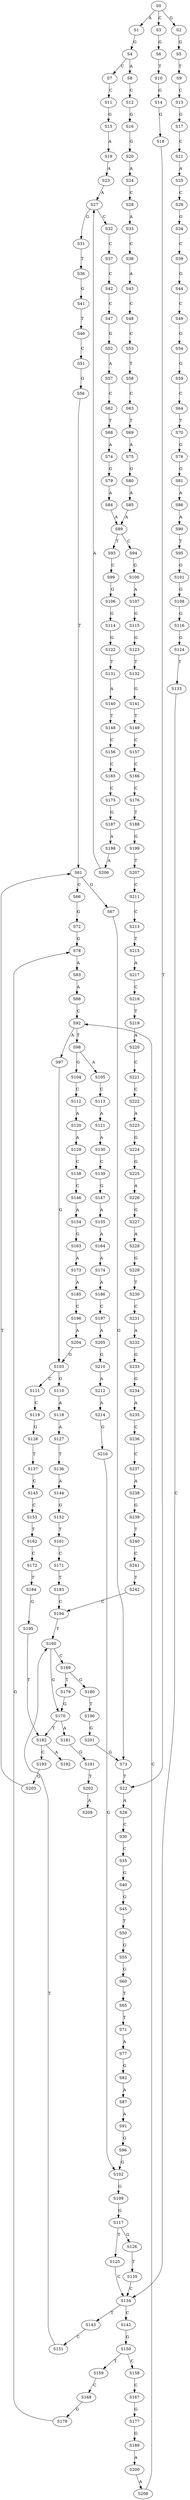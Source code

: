 strict digraph  {
	S0 -> S1 [ label = A ];
	S0 -> S2 [ label = G ];
	S0 -> S3 [ label = C ];
	S1 -> S4 [ label = G ];
	S2 -> S5 [ label = G ];
	S3 -> S6 [ label = G ];
	S4 -> S7 [ label = C ];
	S4 -> S8 [ label = A ];
	S5 -> S9 [ label = T ];
	S6 -> S10 [ label = T ];
	S7 -> S11 [ label = C ];
	S8 -> S12 [ label = C ];
	S9 -> S13 [ label = C ];
	S10 -> S14 [ label = G ];
	S11 -> S15 [ label = G ];
	S12 -> S16 [ label = G ];
	S13 -> S17 [ label = G ];
	S14 -> S18 [ label = G ];
	S15 -> S19 [ label = A ];
	S16 -> S20 [ label = G ];
	S17 -> S21 [ label = C ];
	S18 -> S22 [ label = T ];
	S19 -> S23 [ label = A ];
	S20 -> S24 [ label = A ];
	S21 -> S25 [ label = A ];
	S22 -> S26 [ label = A ];
	S23 -> S27 [ label = A ];
	S24 -> S28 [ label = C ];
	S25 -> S29 [ label = C ];
	S26 -> S30 [ label = C ];
	S27 -> S31 [ label = G ];
	S27 -> S32 [ label = C ];
	S28 -> S33 [ label = A ];
	S29 -> S34 [ label = G ];
	S30 -> S35 [ label = C ];
	S31 -> S36 [ label = T ];
	S32 -> S37 [ label = C ];
	S33 -> S38 [ label = C ];
	S34 -> S39 [ label = C ];
	S35 -> S40 [ label = G ];
	S36 -> S41 [ label = G ];
	S37 -> S42 [ label = C ];
	S38 -> S43 [ label = A ];
	S39 -> S44 [ label = G ];
	S40 -> S45 [ label = G ];
	S41 -> S46 [ label = T ];
	S42 -> S47 [ label = C ];
	S43 -> S48 [ label = C ];
	S44 -> S49 [ label = C ];
	S45 -> S50 [ label = T ];
	S46 -> S51 [ label = C ];
	S47 -> S52 [ label = G ];
	S48 -> S53 [ label = C ];
	S49 -> S54 [ label = G ];
	S50 -> S55 [ label = G ];
	S51 -> S56 [ label = G ];
	S52 -> S57 [ label = A ];
	S53 -> S58 [ label = T ];
	S54 -> S59 [ label = G ];
	S55 -> S60 [ label = G ];
	S56 -> S61 [ label = T ];
	S57 -> S62 [ label = C ];
	S58 -> S63 [ label = C ];
	S59 -> S64 [ label = C ];
	S60 -> S65 [ label = T ];
	S61 -> S66 [ label = C ];
	S61 -> S67 [ label = G ];
	S62 -> S68 [ label = T ];
	S63 -> S69 [ label = T ];
	S64 -> S70 [ label = T ];
	S65 -> S71 [ label = T ];
	S66 -> S72 [ label = G ];
	S67 -> S73 [ label = G ];
	S68 -> S74 [ label = A ];
	S69 -> S75 [ label = A ];
	S70 -> S76 [ label = G ];
	S71 -> S77 [ label = A ];
	S72 -> S78 [ label = G ];
	S73 -> S22 [ label = T ];
	S74 -> S79 [ label = G ];
	S75 -> S80 [ label = G ];
	S76 -> S81 [ label = G ];
	S77 -> S82 [ label = G ];
	S78 -> S83 [ label = A ];
	S79 -> S84 [ label = A ];
	S80 -> S85 [ label = A ];
	S81 -> S86 [ label = A ];
	S82 -> S87 [ label = A ];
	S83 -> S88 [ label = A ];
	S84 -> S89 [ label = A ];
	S85 -> S89 [ label = A ];
	S86 -> S90 [ label = A ];
	S87 -> S91 [ label = A ];
	S88 -> S92 [ label = C ];
	S89 -> S93 [ label = T ];
	S89 -> S94 [ label = C ];
	S90 -> S95 [ label = T ];
	S91 -> S96 [ label = G ];
	S92 -> S97 [ label = A ];
	S92 -> S98 [ label = T ];
	S93 -> S99 [ label = C ];
	S94 -> S100 [ label = G ];
	S95 -> S101 [ label = G ];
	S96 -> S102 [ label = G ];
	S97 -> S103 [ label = G ];
	S98 -> S104 [ label = G ];
	S98 -> S105 [ label = A ];
	S99 -> S106 [ label = G ];
	S100 -> S107 [ label = A ];
	S101 -> S108 [ label = G ];
	S102 -> S109 [ label = G ];
	S103 -> S110 [ label = G ];
	S103 -> S111 [ label = C ];
	S104 -> S112 [ label = C ];
	S105 -> S113 [ label = C ];
	S106 -> S114 [ label = G ];
	S107 -> S115 [ label = G ];
	S108 -> S116 [ label = G ];
	S109 -> S117 [ label = G ];
	S110 -> S118 [ label = A ];
	S111 -> S119 [ label = C ];
	S112 -> S120 [ label = A ];
	S113 -> S121 [ label = A ];
	S114 -> S122 [ label = G ];
	S115 -> S123 [ label = G ];
	S116 -> S124 [ label = G ];
	S117 -> S125 [ label = T ];
	S117 -> S126 [ label = G ];
	S118 -> S127 [ label = A ];
	S119 -> S128 [ label = G ];
	S120 -> S129 [ label = A ];
	S121 -> S130 [ label = A ];
	S122 -> S131 [ label = T ];
	S123 -> S132 [ label = T ];
	S124 -> S133 [ label = T ];
	S125 -> S134 [ label = C ];
	S126 -> S135 [ label = T ];
	S127 -> S136 [ label = T ];
	S128 -> S137 [ label = T ];
	S129 -> S138 [ label = C ];
	S130 -> S139 [ label = C ];
	S131 -> S140 [ label = A ];
	S132 -> S141 [ label = G ];
	S133 -> S134 [ label = C ];
	S134 -> S142 [ label = C ];
	S134 -> S143 [ label = T ];
	S135 -> S134 [ label = C ];
	S136 -> S144 [ label = A ];
	S137 -> S145 [ label = C ];
	S138 -> S146 [ label = C ];
	S139 -> S147 [ label = G ];
	S140 -> S148 [ label = T ];
	S141 -> S149 [ label = T ];
	S142 -> S150 [ label = G ];
	S143 -> S151 [ label = C ];
	S144 -> S152 [ label = G ];
	S145 -> S153 [ label = C ];
	S146 -> S154 [ label = A ];
	S147 -> S155 [ label = A ];
	S148 -> S156 [ label = C ];
	S149 -> S157 [ label = C ];
	S150 -> S158 [ label = C ];
	S150 -> S159 [ label = T ];
	S151 -> S160 [ label = T ];
	S152 -> S161 [ label = T ];
	S153 -> S162 [ label = T ];
	S154 -> S163 [ label = G ];
	S155 -> S164 [ label = A ];
	S156 -> S165 [ label = C ];
	S157 -> S166 [ label = C ];
	S158 -> S167 [ label = C ];
	S159 -> S168 [ label = C ];
	S160 -> S169 [ label = C ];
	S160 -> S170 [ label = G ];
	S161 -> S171 [ label = C ];
	S162 -> S172 [ label = C ];
	S163 -> S173 [ label = A ];
	S164 -> S174 [ label = A ];
	S165 -> S175 [ label = C ];
	S166 -> S176 [ label = C ];
	S167 -> S177 [ label = G ];
	S168 -> S178 [ label = G ];
	S169 -> S179 [ label = T ];
	S169 -> S180 [ label = G ];
	S170 -> S181 [ label = A ];
	S170 -> S182 [ label = T ];
	S171 -> S183 [ label = T ];
	S172 -> S184 [ label = T ];
	S173 -> S185 [ label = A ];
	S174 -> S186 [ label = A ];
	S175 -> S187 [ label = G ];
	S176 -> S188 [ label = T ];
	S177 -> S189 [ label = G ];
	S178 -> S78 [ label = G ];
	S179 -> S170 [ label = G ];
	S180 -> S190 [ label = T ];
	S181 -> S191 [ label = G ];
	S182 -> S192 [ label = A ];
	S182 -> S193 [ label = C ];
	S183 -> S194 [ label = C ];
	S184 -> S195 [ label = G ];
	S185 -> S196 [ label = C ];
	S186 -> S197 [ label = C ];
	S187 -> S198 [ label = A ];
	S188 -> S199 [ label = G ];
	S189 -> S200 [ label = A ];
	S190 -> S201 [ label = G ];
	S191 -> S202 [ label = T ];
	S193 -> S203 [ label = G ];
	S194 -> S160 [ label = T ];
	S195 -> S182 [ label = T ];
	S196 -> S204 [ label = A ];
	S197 -> S205 [ label = A ];
	S198 -> S206 [ label = A ];
	S199 -> S207 [ label = T ];
	S200 -> S208 [ label = A ];
	S201 -> S73 [ label = G ];
	S202 -> S209 [ label = A ];
	S203 -> S61 [ label = T ];
	S204 -> S103 [ label = G ];
	S205 -> S210 [ label = G ];
	S206 -> S27 [ label = A ];
	S207 -> S211 [ label = C ];
	S208 -> S92 [ label = C ];
	S210 -> S212 [ label = A ];
	S211 -> S213 [ label = C ];
	S212 -> S214 [ label = A ];
	S213 -> S215 [ label = T ];
	S214 -> S216 [ label = G ];
	S215 -> S217 [ label = A ];
	S216 -> S102 [ label = G ];
	S217 -> S218 [ label = C ];
	S218 -> S219 [ label = T ];
	S219 -> S220 [ label = A ];
	S220 -> S221 [ label = C ];
	S221 -> S222 [ label = C ];
	S222 -> S223 [ label = A ];
	S223 -> S224 [ label = G ];
	S224 -> S225 [ label = G ];
	S225 -> S226 [ label = A ];
	S226 -> S227 [ label = G ];
	S227 -> S228 [ label = A ];
	S228 -> S229 [ label = G ];
	S229 -> S230 [ label = T ];
	S230 -> S231 [ label = C ];
	S231 -> S232 [ label = A ];
	S232 -> S233 [ label = G ];
	S233 -> S234 [ label = G ];
	S234 -> S235 [ label = A ];
	S235 -> S236 [ label = C ];
	S236 -> S237 [ label = C ];
	S237 -> S238 [ label = A ];
	S238 -> S239 [ label = G ];
	S239 -> S240 [ label = T ];
	S240 -> S241 [ label = C ];
	S241 -> S242 [ label = T ];
	S242 -> S194 [ label = C ];
}
